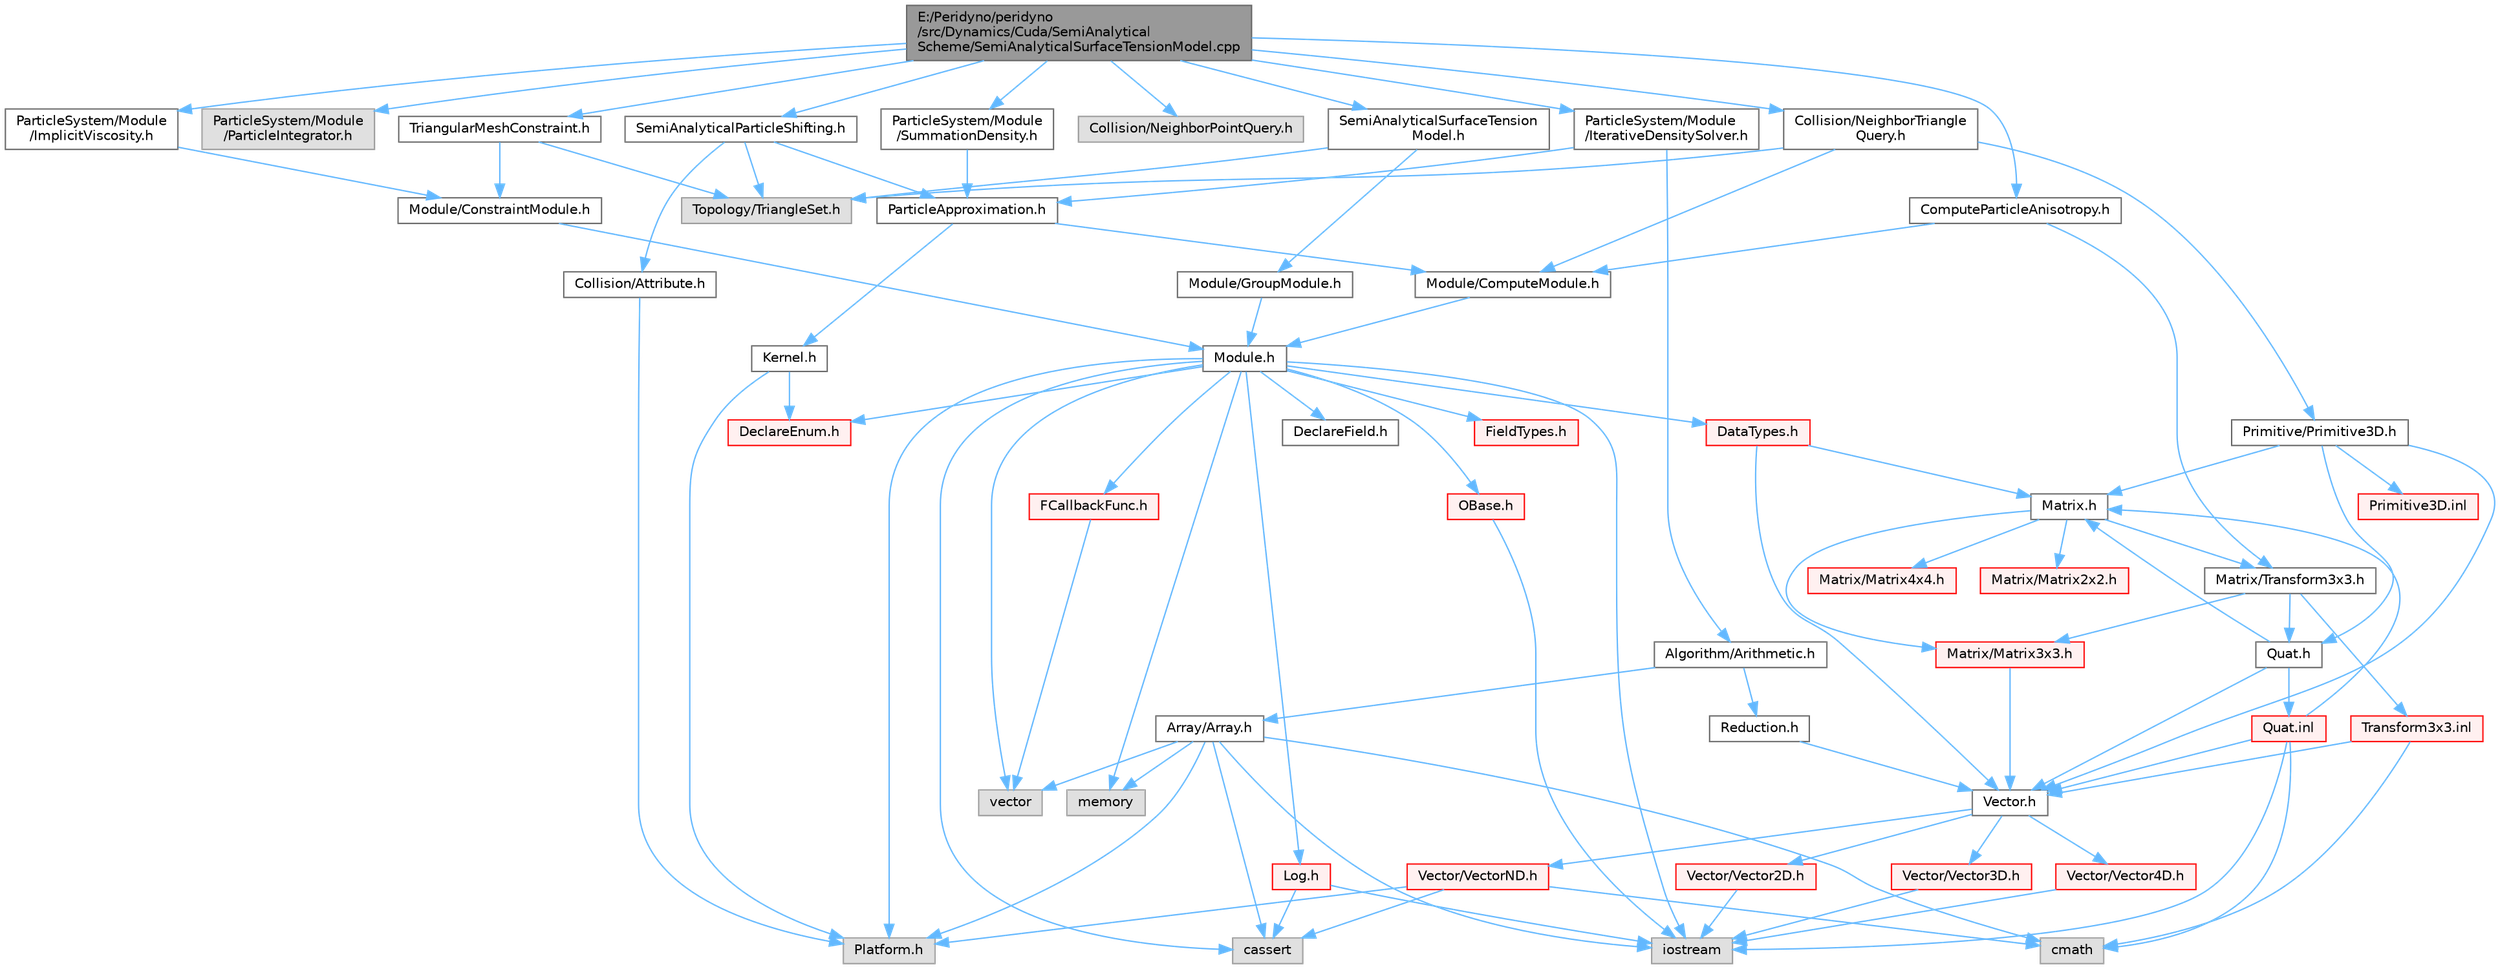 digraph "E:/Peridyno/peridyno/src/Dynamics/Cuda/SemiAnalyticalScheme/SemiAnalyticalSurfaceTensionModel.cpp"
{
 // LATEX_PDF_SIZE
  bgcolor="transparent";
  edge [fontname=Helvetica,fontsize=10,labelfontname=Helvetica,labelfontsize=10];
  node [fontname=Helvetica,fontsize=10,shape=box,height=0.2,width=0.4];
  Node1 [id="Node000001",label="E:/Peridyno/peridyno\l/src/Dynamics/Cuda/SemiAnalytical\lScheme/SemiAnalyticalSurfaceTensionModel.cpp",height=0.2,width=0.4,color="gray40", fillcolor="grey60", style="filled", fontcolor="black",tooltip=" "];
  Node1 -> Node2 [id="edge1_Node000001_Node000002",color="steelblue1",style="solid",tooltip=" "];
  Node2 [id="Node000002",label="SemiAnalyticalSurfaceTension\lModel.h",height=0.2,width=0.4,color="grey40", fillcolor="white", style="filled",URL="$_semi_analytical_surface_tension_model_8h.html",tooltip=" "];
  Node2 -> Node3 [id="edge2_Node000002_Node000003",color="steelblue1",style="solid",tooltip=" "];
  Node3 [id="Node000003",label="Module/GroupModule.h",height=0.2,width=0.4,color="grey40", fillcolor="white", style="filled",URL="$_group_module_8h.html",tooltip=" "];
  Node3 -> Node4 [id="edge3_Node000003_Node000004",color="steelblue1",style="solid",tooltip=" "];
  Node4 [id="Node000004",label="Module.h",height=0.2,width=0.4,color="grey40", fillcolor="white", style="filled",URL="$_module_8h.html",tooltip=" "];
  Node4 -> Node5 [id="edge4_Node000004_Node000005",color="steelblue1",style="solid",tooltip=" "];
  Node5 [id="Node000005",label="Platform.h",height=0.2,width=0.4,color="grey60", fillcolor="#E0E0E0", style="filled",tooltip=" "];
  Node4 -> Node6 [id="edge5_Node000004_Node000006",color="steelblue1",style="solid",tooltip=" "];
  Node6 [id="Node000006",label="memory",height=0.2,width=0.4,color="grey60", fillcolor="#E0E0E0", style="filled",tooltip=" "];
  Node4 -> Node7 [id="edge6_Node000004_Node000007",color="steelblue1",style="solid",tooltip=" "];
  Node7 [id="Node000007",label="vector",height=0.2,width=0.4,color="grey60", fillcolor="#E0E0E0", style="filled",tooltip=" "];
  Node4 -> Node8 [id="edge7_Node000004_Node000008",color="steelblue1",style="solid",tooltip=" "];
  Node8 [id="Node000008",label="cassert",height=0.2,width=0.4,color="grey60", fillcolor="#E0E0E0", style="filled",tooltip=" "];
  Node4 -> Node9 [id="edge8_Node000004_Node000009",color="steelblue1",style="solid",tooltip=" "];
  Node9 [id="Node000009",label="iostream",height=0.2,width=0.4,color="grey60", fillcolor="#E0E0E0", style="filled",tooltip=" "];
  Node4 -> Node10 [id="edge9_Node000004_Node000010",color="steelblue1",style="solid",tooltip=" "];
  Node10 [id="Node000010",label="OBase.h",height=0.2,width=0.4,color="red", fillcolor="#FFF0F0", style="filled",URL="$_o_base_8h.html",tooltip=" "];
  Node10 -> Node9 [id="edge10_Node000010_Node000009",color="steelblue1",style="solid",tooltip=" "];
  Node4 -> Node20 [id="edge11_Node000004_Node000020",color="steelblue1",style="solid",tooltip=" "];
  Node20 [id="Node000020",label="Log.h",height=0.2,width=0.4,color="red", fillcolor="#FFF0F0", style="filled",URL="$_log_8h.html",tooltip=" "];
  Node20 -> Node9 [id="edge12_Node000020_Node000009",color="steelblue1",style="solid",tooltip=" "];
  Node20 -> Node8 [id="edge13_Node000020_Node000008",color="steelblue1",style="solid",tooltip=" "];
  Node4 -> Node28 [id="edge14_Node000004_Node000028",color="steelblue1",style="solid",tooltip=" "];
  Node28 [id="Node000028",label="DataTypes.h",height=0.2,width=0.4,color="red", fillcolor="#FFF0F0", style="filled",URL="$_data_types_8h.html",tooltip=" "];
  Node28 -> Node29 [id="edge15_Node000028_Node000029",color="steelblue1",style="solid",tooltip=" "];
  Node29 [id="Node000029",label="Vector.h",height=0.2,width=0.4,color="grey40", fillcolor="white", style="filled",URL="$_vector_8h.html",tooltip=" "];
  Node29 -> Node30 [id="edge16_Node000029_Node000030",color="steelblue1",style="solid",tooltip=" "];
  Node30 [id="Node000030",label="Vector/Vector2D.h",height=0.2,width=0.4,color="red", fillcolor="#FFF0F0", style="filled",URL="$_vector2_d_8h.html",tooltip=" "];
  Node30 -> Node9 [id="edge17_Node000030_Node000009",color="steelblue1",style="solid",tooltip=" "];
  Node29 -> Node36 [id="edge18_Node000029_Node000036",color="steelblue1",style="solid",tooltip=" "];
  Node36 [id="Node000036",label="Vector/Vector3D.h",height=0.2,width=0.4,color="red", fillcolor="#FFF0F0", style="filled",URL="$_vector3_d_8h.html",tooltip=" "];
  Node36 -> Node9 [id="edge19_Node000036_Node000009",color="steelblue1",style="solid",tooltip=" "];
  Node29 -> Node39 [id="edge20_Node000029_Node000039",color="steelblue1",style="solid",tooltip=" "];
  Node39 [id="Node000039",label="Vector/Vector4D.h",height=0.2,width=0.4,color="red", fillcolor="#FFF0F0", style="filled",URL="$_vector4_d_8h.html",tooltip=" "];
  Node39 -> Node9 [id="edge21_Node000039_Node000009",color="steelblue1",style="solid",tooltip=" "];
  Node29 -> Node42 [id="edge22_Node000029_Node000042",color="steelblue1",style="solid",tooltip=" "];
  Node42 [id="Node000042",label="Vector/VectorND.h",height=0.2,width=0.4,color="red", fillcolor="#FFF0F0", style="filled",URL="$_vector_n_d_8h.html",tooltip=" "];
  Node42 -> Node47 [id="edge23_Node000042_Node000047",color="steelblue1",style="solid",tooltip=" "];
  Node47 [id="Node000047",label="cmath",height=0.2,width=0.4,color="grey60", fillcolor="#E0E0E0", style="filled",tooltip=" "];
  Node42 -> Node8 [id="edge24_Node000042_Node000008",color="steelblue1",style="solid",tooltip=" "];
  Node42 -> Node5 [id="edge25_Node000042_Node000005",color="steelblue1",style="solid",tooltip=" "];
  Node28 -> Node48 [id="edge26_Node000028_Node000048",color="steelblue1",style="solid",tooltip=" "];
  Node48 [id="Node000048",label="Matrix.h",height=0.2,width=0.4,color="grey40", fillcolor="white", style="filled",URL="$_matrix_8h.html",tooltip=" "];
  Node48 -> Node49 [id="edge27_Node000048_Node000049",color="steelblue1",style="solid",tooltip=" "];
  Node49 [id="Node000049",label="Matrix/Matrix2x2.h",height=0.2,width=0.4,color="red", fillcolor="#FFF0F0", style="filled",URL="$_matrix2x2_8h.html",tooltip=" "];
  Node48 -> Node54 [id="edge28_Node000048_Node000054",color="steelblue1",style="solid",tooltip=" "];
  Node54 [id="Node000054",label="Matrix/Matrix3x3.h",height=0.2,width=0.4,color="red", fillcolor="#FFF0F0", style="filled",URL="$_matrix3x3_8h.html",tooltip=" "];
  Node54 -> Node29 [id="edge29_Node000054_Node000029",color="steelblue1",style="solid",tooltip=" "];
  Node48 -> Node57 [id="edge30_Node000048_Node000057",color="steelblue1",style="solid",tooltip=" "];
  Node57 [id="Node000057",label="Matrix/Matrix4x4.h",height=0.2,width=0.4,color="red", fillcolor="#FFF0F0", style="filled",URL="$_matrix4x4_8h.html",tooltip=" "];
  Node48 -> Node60 [id="edge31_Node000048_Node000060",color="steelblue1",style="solid",tooltip=" "];
  Node60 [id="Node000060",label="Matrix/Transform3x3.h",height=0.2,width=0.4,color="grey40", fillcolor="white", style="filled",URL="$_transform3x3_8h.html",tooltip=" "];
  Node60 -> Node61 [id="edge32_Node000060_Node000061",color="steelblue1",style="solid",tooltip=" "];
  Node61 [id="Node000061",label="Quat.h",height=0.2,width=0.4,color="grey40", fillcolor="white", style="filled",URL="$_quat_8h.html",tooltip="Implementation of quaternion."];
  Node61 -> Node29 [id="edge33_Node000061_Node000029",color="steelblue1",style="solid",tooltip=" "];
  Node61 -> Node48 [id="edge34_Node000061_Node000048",color="steelblue1",style="solid",tooltip=" "];
  Node61 -> Node62 [id="edge35_Node000061_Node000062",color="steelblue1",style="solid",tooltip=" "];
  Node62 [id="Node000062",label="Quat.inl",height=0.2,width=0.4,color="red", fillcolor="#FFF0F0", style="filled",URL="$_quat_8inl.html",tooltip=" "];
  Node62 -> Node47 [id="edge36_Node000062_Node000047",color="steelblue1",style="solid",tooltip=" "];
  Node62 -> Node9 [id="edge37_Node000062_Node000009",color="steelblue1",style="solid",tooltip=" "];
  Node62 -> Node29 [id="edge38_Node000062_Node000029",color="steelblue1",style="solid",tooltip=" "];
  Node62 -> Node48 [id="edge39_Node000062_Node000048",color="steelblue1",style="solid",tooltip=" "];
  Node60 -> Node54 [id="edge40_Node000060_Node000054",color="steelblue1",style="solid",tooltip=" "];
  Node60 -> Node64 [id="edge41_Node000060_Node000064",color="steelblue1",style="solid",tooltip=" "];
  Node64 [id="Node000064",label="Transform3x3.inl",height=0.2,width=0.4,color="red", fillcolor="#FFF0F0", style="filled",URL="$_transform3x3_8inl.html",tooltip=" "];
  Node64 -> Node47 [id="edge42_Node000064_Node000047",color="steelblue1",style="solid",tooltip=" "];
  Node64 -> Node29 [id="edge43_Node000064_Node000029",color="steelblue1",style="solid",tooltip=" "];
  Node4 -> Node69 [id="edge44_Node000004_Node000069",color="steelblue1",style="solid",tooltip=" "];
  Node69 [id="Node000069",label="DeclareEnum.h",height=0.2,width=0.4,color="red", fillcolor="#FFF0F0", style="filled",URL="$_declare_enum_8h.html",tooltip=" "];
  Node4 -> Node86 [id="edge45_Node000004_Node000086",color="steelblue1",style="solid",tooltip=" "];
  Node86 [id="Node000086",label="DeclareField.h",height=0.2,width=0.4,color="grey40", fillcolor="white", style="filled",URL="$_declare_field_8h.html",tooltip=" "];
  Node4 -> Node87 [id="edge46_Node000004_Node000087",color="steelblue1",style="solid",tooltip=" "];
  Node87 [id="Node000087",label="FCallbackFunc.h",height=0.2,width=0.4,color="red", fillcolor="#FFF0F0", style="filled",URL="$_f_callback_func_8h.html",tooltip=" "];
  Node87 -> Node7 [id="edge47_Node000087_Node000007",color="steelblue1",style="solid",tooltip=" "];
  Node4 -> Node88 [id="edge48_Node000004_Node000088",color="steelblue1",style="solid",tooltip=" "];
  Node88 [id="Node000088",label="FieldTypes.h",height=0.2,width=0.4,color="red", fillcolor="#FFF0F0", style="filled",URL="$_field_types_8h.html",tooltip=" "];
  Node2 -> Node90 [id="edge49_Node000002_Node000090",color="steelblue1",style="solid",tooltip=" "];
  Node90 [id="Node000090",label="Topology/TriangleSet.h",height=0.2,width=0.4,color="grey60", fillcolor="#E0E0E0", style="filled",tooltip=" "];
  Node1 -> Node91 [id="edge50_Node000001_Node000091",color="steelblue1",style="solid",tooltip=" "];
  Node91 [id="Node000091",label="ParticleSystem/Module\l/ParticleIntegrator.h",height=0.2,width=0.4,color="grey60", fillcolor="#E0E0E0", style="filled",tooltip=" "];
  Node1 -> Node92 [id="edge51_Node000001_Node000092",color="steelblue1",style="solid",tooltip=" "];
  Node92 [id="Node000092",label="ParticleSystem/Module\l/SummationDensity.h",height=0.2,width=0.4,color="grey40", fillcolor="white", style="filled",URL="$_summation_density_8h.html",tooltip=" "];
  Node92 -> Node93 [id="edge52_Node000092_Node000093",color="steelblue1",style="solid",tooltip=" "];
  Node93 [id="Node000093",label="ParticleApproximation.h",height=0.2,width=0.4,color="grey40", fillcolor="white", style="filled",URL="$_particle_approximation_8h.html",tooltip=" "];
  Node93 -> Node94 [id="edge53_Node000093_Node000094",color="steelblue1",style="solid",tooltip=" "];
  Node94 [id="Node000094",label="Module/ComputeModule.h",height=0.2,width=0.4,color="grey40", fillcolor="white", style="filled",URL="$_compute_module_8h.html",tooltip=" "];
  Node94 -> Node4 [id="edge54_Node000094_Node000004",color="steelblue1",style="solid",tooltip=" "];
  Node93 -> Node95 [id="edge55_Node000093_Node000095",color="steelblue1",style="solid",tooltip=" "];
  Node95 [id="Node000095",label="Kernel.h",height=0.2,width=0.4,color="grey40", fillcolor="white", style="filled",URL="$_kernel_8h.html",tooltip=" "];
  Node95 -> Node5 [id="edge56_Node000095_Node000005",color="steelblue1",style="solid",tooltip=" "];
  Node95 -> Node69 [id="edge57_Node000095_Node000069",color="steelblue1",style="solid",tooltip=" "];
  Node1 -> Node96 [id="edge58_Node000001_Node000096",color="steelblue1",style="solid",tooltip=" "];
  Node96 [id="Node000096",label="ParticleSystem/Module\l/IterativeDensitySolver.h",height=0.2,width=0.4,color="grey40", fillcolor="white", style="filled",URL="$_iterative_density_solver_8h.html",tooltip=" "];
  Node96 -> Node93 [id="edge59_Node000096_Node000093",color="steelblue1",style="solid",tooltip=" "];
  Node96 -> Node97 [id="edge60_Node000096_Node000097",color="steelblue1",style="solid",tooltip=" "];
  Node97 [id="Node000097",label="Algorithm/Arithmetic.h",height=0.2,width=0.4,color="grey40", fillcolor="white", style="filled",URL="$_arithmetic_8h.html",tooltip=" "];
  Node97 -> Node98 [id="edge61_Node000097_Node000098",color="steelblue1",style="solid",tooltip=" "];
  Node98 [id="Node000098",label="Reduction.h",height=0.2,width=0.4,color="grey40", fillcolor="white", style="filled",URL="$_reduction_8h.html",tooltip=" "];
  Node98 -> Node29 [id="edge62_Node000098_Node000029",color="steelblue1",style="solid",tooltip=" "];
  Node97 -> Node73 [id="edge63_Node000097_Node000073",color="steelblue1",style="solid",tooltip=" "];
  Node73 [id="Node000073",label="Array/Array.h",height=0.2,width=0.4,color="grey40", fillcolor="white", style="filled",URL="$_array_8h.html",tooltip=" "];
  Node73 -> Node5 [id="edge64_Node000073_Node000005",color="steelblue1",style="solid",tooltip=" "];
  Node73 -> Node8 [id="edge65_Node000073_Node000008",color="steelblue1",style="solid",tooltip=" "];
  Node73 -> Node7 [id="edge66_Node000073_Node000007",color="steelblue1",style="solid",tooltip=" "];
  Node73 -> Node9 [id="edge67_Node000073_Node000009",color="steelblue1",style="solid",tooltip=" "];
  Node73 -> Node6 [id="edge68_Node000073_Node000006",color="steelblue1",style="solid",tooltip=" "];
  Node73 -> Node47 [id="edge69_Node000073_Node000047",color="steelblue1",style="solid",tooltip=" "];
  Node1 -> Node99 [id="edge70_Node000001_Node000099",color="steelblue1",style="solid",tooltip=" "];
  Node99 [id="Node000099",label="ParticleSystem/Module\l/ImplicitViscosity.h",height=0.2,width=0.4,color="grey40", fillcolor="white", style="filled",URL="$_implicit_viscosity_8h.html",tooltip=" "];
  Node99 -> Node100 [id="edge71_Node000099_Node000100",color="steelblue1",style="solid",tooltip=" "];
  Node100 [id="Node000100",label="Module/ConstraintModule.h",height=0.2,width=0.4,color="grey40", fillcolor="white", style="filled",URL="$_constraint_module_8h.html",tooltip=" "];
  Node100 -> Node4 [id="edge72_Node000100_Node000004",color="steelblue1",style="solid",tooltip=" "];
  Node1 -> Node101 [id="edge73_Node000001_Node000101",color="steelblue1",style="solid",tooltip=" "];
  Node101 [id="Node000101",label="Collision/NeighborPointQuery.h",height=0.2,width=0.4,color="grey60", fillcolor="#E0E0E0", style="filled",tooltip=" "];
  Node1 -> Node102 [id="edge74_Node000001_Node000102",color="steelblue1",style="solid",tooltip=" "];
  Node102 [id="Node000102",label="Collision/NeighborTriangle\lQuery.h",height=0.2,width=0.4,color="grey40", fillcolor="white", style="filled",URL="$_neighbor_triangle_query_8h.html",tooltip=" "];
  Node102 -> Node94 [id="edge75_Node000102_Node000094",color="steelblue1",style="solid",tooltip=" "];
  Node102 -> Node90 [id="edge76_Node000102_Node000090",color="steelblue1",style="solid",tooltip=" "];
  Node102 -> Node103 [id="edge77_Node000102_Node000103",color="steelblue1",style="solid",tooltip=" "];
  Node103 [id="Node000103",label="Primitive/Primitive3D.h",height=0.2,width=0.4,color="grey40", fillcolor="white", style="filled",URL="$_primitive3_d_8h.html",tooltip=" "];
  Node103 -> Node29 [id="edge78_Node000103_Node000029",color="steelblue1",style="solid",tooltip=" "];
  Node103 -> Node48 [id="edge79_Node000103_Node000048",color="steelblue1",style="solid",tooltip=" "];
  Node103 -> Node61 [id="edge80_Node000103_Node000061",color="steelblue1",style="solid",tooltip=" "];
  Node103 -> Node104 [id="edge81_Node000103_Node000104",color="steelblue1",style="solid",tooltip=" "];
  Node104 [id="Node000104",label="Primitive3D.inl",height=0.2,width=0.4,color="red", fillcolor="#FFF0F0", style="filled",URL="$_primitive3_d_8inl.html",tooltip=" "];
  Node1 -> Node107 [id="edge82_Node000001_Node000107",color="steelblue1",style="solid",tooltip=" "];
  Node107 [id="Node000107",label="TriangularMeshConstraint.h",height=0.2,width=0.4,color="grey40", fillcolor="white", style="filled",URL="$_triangular_mesh_constraint_8h.html",tooltip=" "];
  Node107 -> Node100 [id="edge83_Node000107_Node000100",color="steelblue1",style="solid",tooltip=" "];
  Node107 -> Node90 [id="edge84_Node000107_Node000090",color="steelblue1",style="solid",tooltip=" "];
  Node1 -> Node108 [id="edge85_Node000001_Node000108",color="steelblue1",style="solid",tooltip=" "];
  Node108 [id="Node000108",label="SemiAnalyticalParticleShifting.h",height=0.2,width=0.4,color="grey40", fillcolor="white", style="filled",URL="$_semi_analytical_particle_shifting_8h.html",tooltip=" "];
  Node108 -> Node90 [id="edge86_Node000108_Node000090",color="steelblue1",style="solid",tooltip=" "];
  Node108 -> Node109 [id="edge87_Node000108_Node000109",color="steelblue1",style="solid",tooltip=" "];
  Node109 [id="Node000109",label="Collision/Attribute.h",height=0.2,width=0.4,color="grey40", fillcolor="white", style="filled",URL="$_attribute_8h.html",tooltip=" "];
  Node109 -> Node5 [id="edge88_Node000109_Node000005",color="steelblue1",style="solid",tooltip=" "];
  Node108 -> Node93 [id="edge89_Node000108_Node000093",color="steelblue1",style="solid",tooltip=" "];
  Node1 -> Node110 [id="edge90_Node000001_Node000110",color="steelblue1",style="solid",tooltip=" "];
  Node110 [id="Node000110",label="ComputeParticleAnisotropy.h",height=0.2,width=0.4,color="grey40", fillcolor="white", style="filled",URL="$_compute_particle_anisotropy_8h.html",tooltip=" "];
  Node110 -> Node60 [id="edge91_Node000110_Node000060",color="steelblue1",style="solid",tooltip=" "];
  Node110 -> Node94 [id="edge92_Node000110_Node000094",color="steelblue1",style="solid",tooltip=" "];
}

